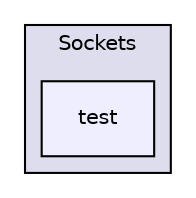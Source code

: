 digraph "libs/Sockets/test" {
  compound=true
  node [ fontsize="10", fontname="Helvetica"];
  edge [ labelfontsize="10", labelfontname="Helvetica"];
  subgraph clusterdir_6516984da099af4fa6f7f803a95a25e3 {
    graph [ bgcolor="#ddddee", pencolor="black", label="Sockets" fontname="Helvetica", fontsize="10", URL="dir_6516984da099af4fa6f7f803a95a25e3.html"]
  dir_5e3d5cd7e3cb6529f8417eb3fb380b4f [shape=box, label="test", style="filled", fillcolor="#eeeeff", pencolor="black", URL="dir_5e3d5cd7e3cb6529f8417eb3fb380b4f.html"];
  }
}
